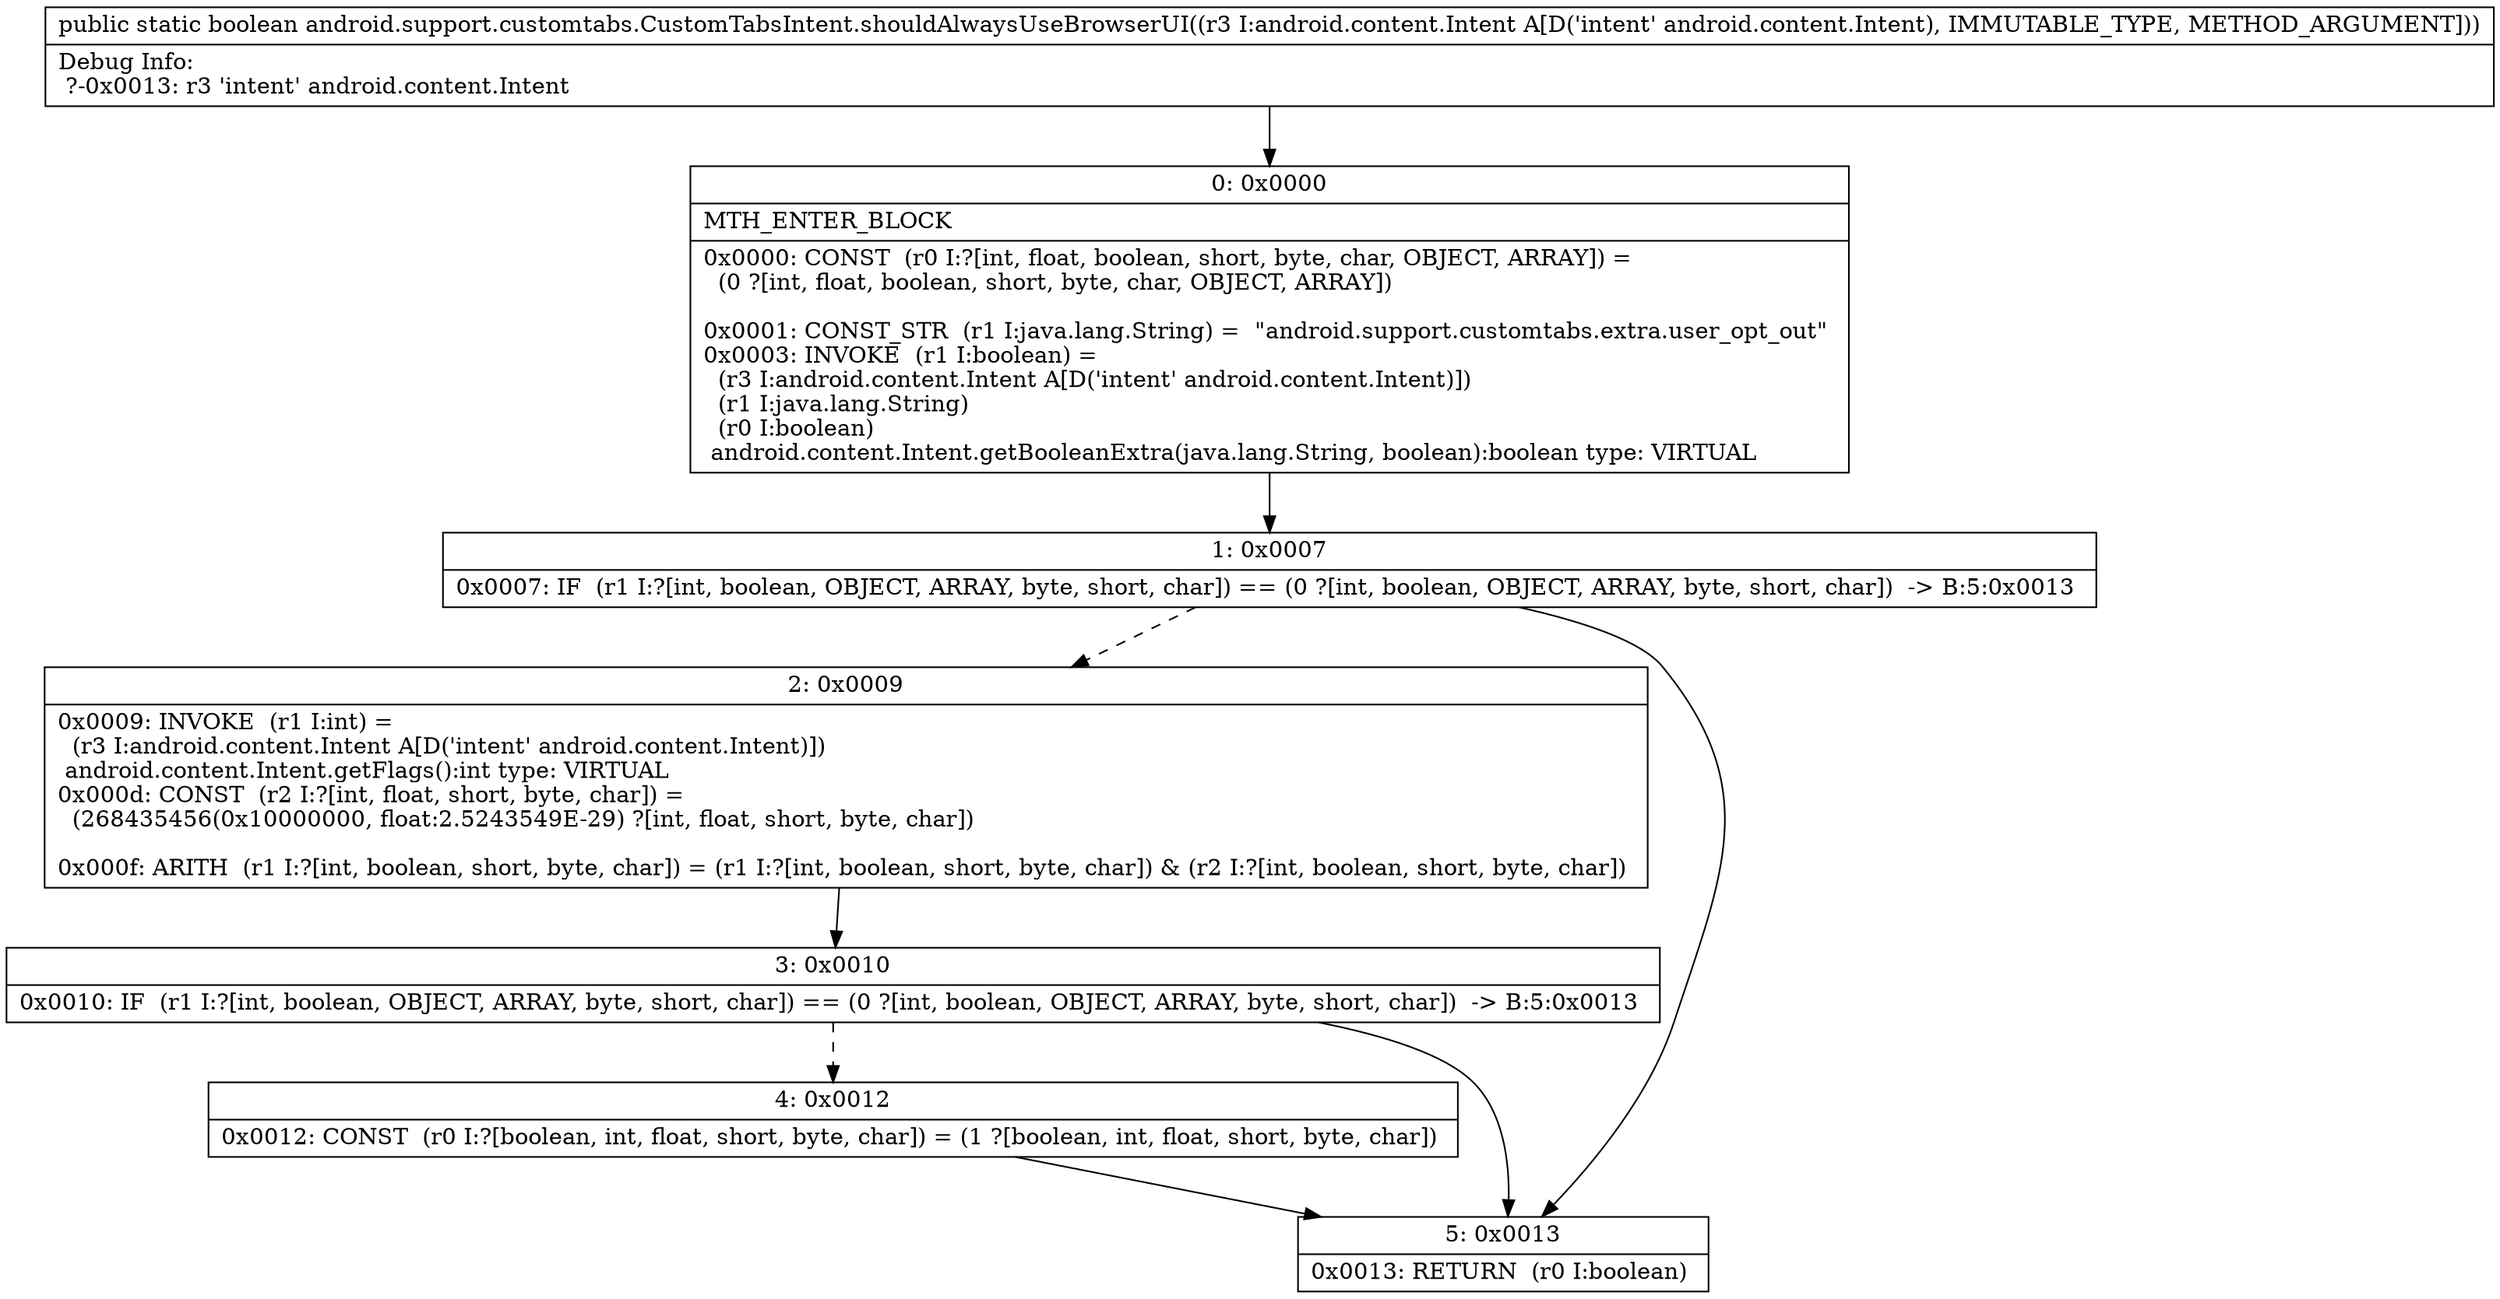 digraph "CFG forandroid.support.customtabs.CustomTabsIntent.shouldAlwaysUseBrowserUI(Landroid\/content\/Intent;)Z" {
Node_0 [shape=record,label="{0\:\ 0x0000|MTH_ENTER_BLOCK\l|0x0000: CONST  (r0 I:?[int, float, boolean, short, byte, char, OBJECT, ARRAY]) = \l  (0 ?[int, float, boolean, short, byte, char, OBJECT, ARRAY])\l \l0x0001: CONST_STR  (r1 I:java.lang.String) =  \"android.support.customtabs.extra.user_opt_out\" \l0x0003: INVOKE  (r1 I:boolean) = \l  (r3 I:android.content.Intent A[D('intent' android.content.Intent)])\l  (r1 I:java.lang.String)\l  (r0 I:boolean)\l android.content.Intent.getBooleanExtra(java.lang.String, boolean):boolean type: VIRTUAL \l}"];
Node_1 [shape=record,label="{1\:\ 0x0007|0x0007: IF  (r1 I:?[int, boolean, OBJECT, ARRAY, byte, short, char]) == (0 ?[int, boolean, OBJECT, ARRAY, byte, short, char])  \-\> B:5:0x0013 \l}"];
Node_2 [shape=record,label="{2\:\ 0x0009|0x0009: INVOKE  (r1 I:int) = \l  (r3 I:android.content.Intent A[D('intent' android.content.Intent)])\l android.content.Intent.getFlags():int type: VIRTUAL \l0x000d: CONST  (r2 I:?[int, float, short, byte, char]) = \l  (268435456(0x10000000, float:2.5243549E\-29) ?[int, float, short, byte, char])\l \l0x000f: ARITH  (r1 I:?[int, boolean, short, byte, char]) = (r1 I:?[int, boolean, short, byte, char]) & (r2 I:?[int, boolean, short, byte, char]) \l}"];
Node_3 [shape=record,label="{3\:\ 0x0010|0x0010: IF  (r1 I:?[int, boolean, OBJECT, ARRAY, byte, short, char]) == (0 ?[int, boolean, OBJECT, ARRAY, byte, short, char])  \-\> B:5:0x0013 \l}"];
Node_4 [shape=record,label="{4\:\ 0x0012|0x0012: CONST  (r0 I:?[boolean, int, float, short, byte, char]) = (1 ?[boolean, int, float, short, byte, char]) \l}"];
Node_5 [shape=record,label="{5\:\ 0x0013|0x0013: RETURN  (r0 I:boolean) \l}"];
MethodNode[shape=record,label="{public static boolean android.support.customtabs.CustomTabsIntent.shouldAlwaysUseBrowserUI((r3 I:android.content.Intent A[D('intent' android.content.Intent), IMMUTABLE_TYPE, METHOD_ARGUMENT]))  | Debug Info:\l  ?\-0x0013: r3 'intent' android.content.Intent\l}"];
MethodNode -> Node_0;
Node_0 -> Node_1;
Node_1 -> Node_2[style=dashed];
Node_1 -> Node_5;
Node_2 -> Node_3;
Node_3 -> Node_4[style=dashed];
Node_3 -> Node_5;
Node_4 -> Node_5;
}

